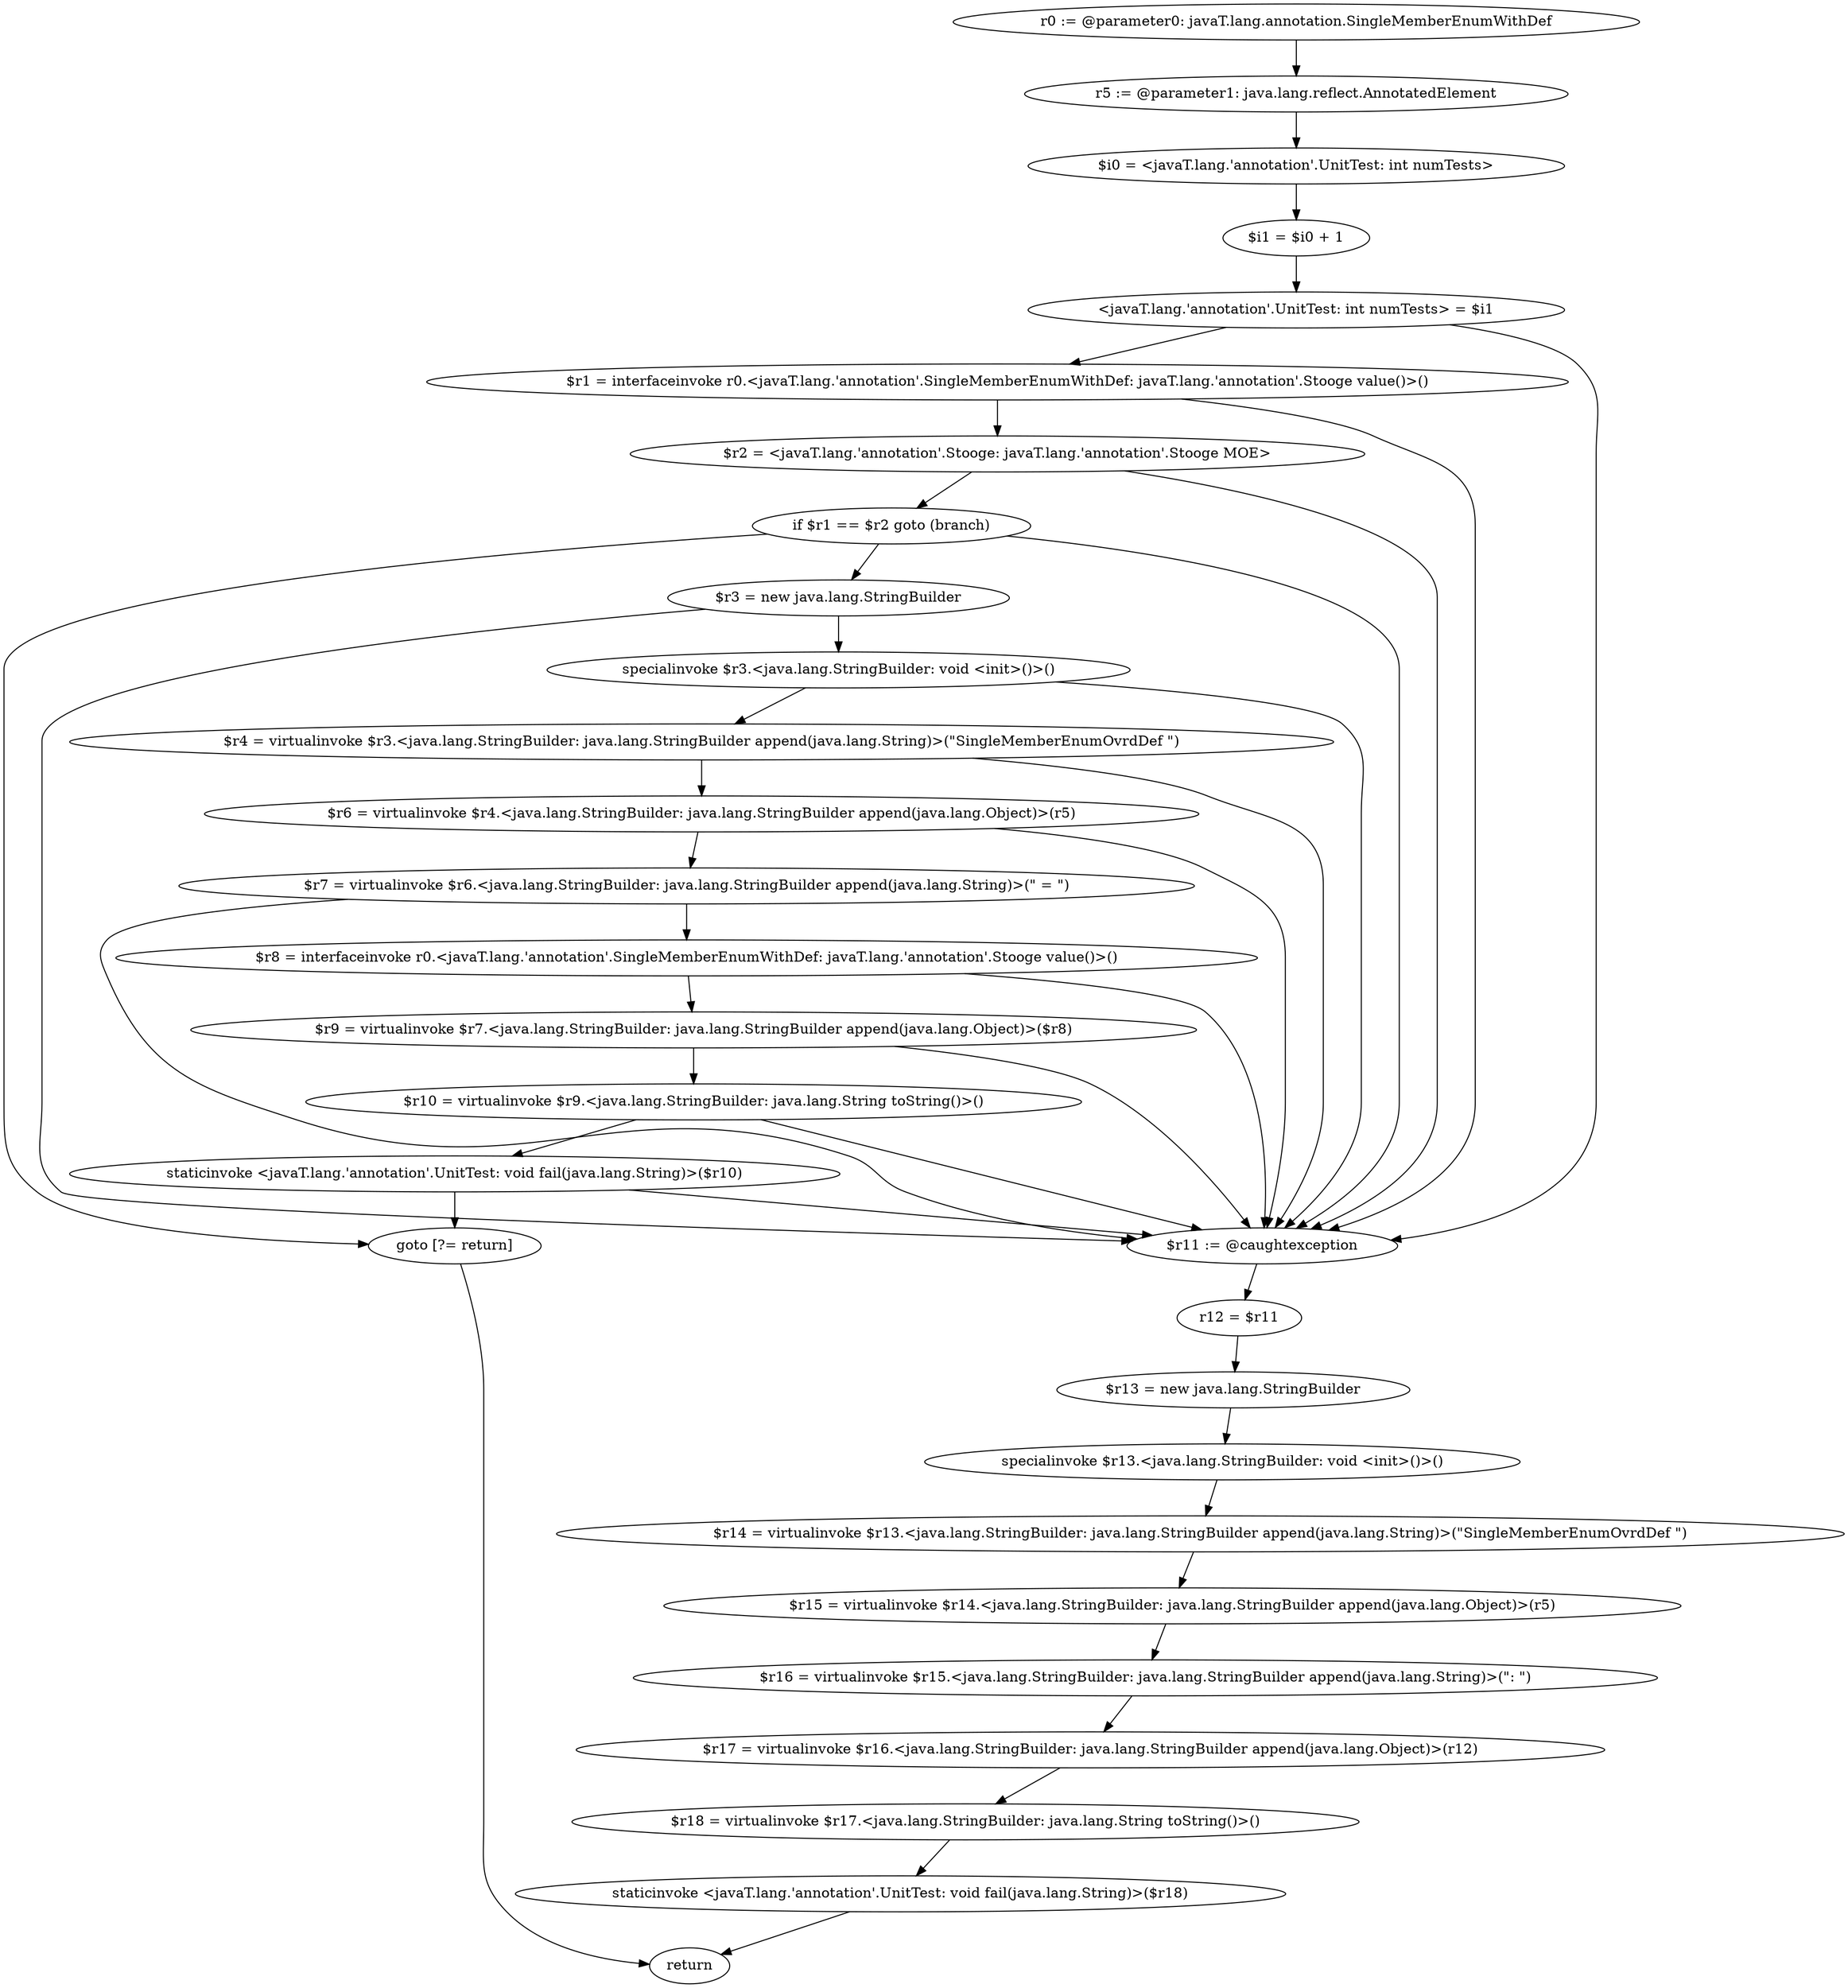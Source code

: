 digraph "unitGraph" {
    "r0 := @parameter0: javaT.lang.annotation.SingleMemberEnumWithDef"
    "r5 := @parameter1: java.lang.reflect.AnnotatedElement"
    "$i0 = <javaT.lang.'annotation'.UnitTest: int numTests>"
    "$i1 = $i0 + 1"
    "<javaT.lang.'annotation'.UnitTest: int numTests> = $i1"
    "$r1 = interfaceinvoke r0.<javaT.lang.'annotation'.SingleMemberEnumWithDef: javaT.lang.'annotation'.Stooge value()>()"
    "$r2 = <javaT.lang.'annotation'.Stooge: javaT.lang.'annotation'.Stooge MOE>"
    "if $r1 == $r2 goto (branch)"
    "$r3 = new java.lang.StringBuilder"
    "specialinvoke $r3.<java.lang.StringBuilder: void <init>()>()"
    "$r4 = virtualinvoke $r3.<java.lang.StringBuilder: java.lang.StringBuilder append(java.lang.String)>(\"SingleMemberEnumOvrdDef \")"
    "$r6 = virtualinvoke $r4.<java.lang.StringBuilder: java.lang.StringBuilder append(java.lang.Object)>(r5)"
    "$r7 = virtualinvoke $r6.<java.lang.StringBuilder: java.lang.StringBuilder append(java.lang.String)>(\" = \")"
    "$r8 = interfaceinvoke r0.<javaT.lang.'annotation'.SingleMemberEnumWithDef: javaT.lang.'annotation'.Stooge value()>()"
    "$r9 = virtualinvoke $r7.<java.lang.StringBuilder: java.lang.StringBuilder append(java.lang.Object)>($r8)"
    "$r10 = virtualinvoke $r9.<java.lang.StringBuilder: java.lang.String toString()>()"
    "staticinvoke <javaT.lang.'annotation'.UnitTest: void fail(java.lang.String)>($r10)"
    "goto [?= return]"
    "$r11 := @caughtexception"
    "r12 = $r11"
    "$r13 = new java.lang.StringBuilder"
    "specialinvoke $r13.<java.lang.StringBuilder: void <init>()>()"
    "$r14 = virtualinvoke $r13.<java.lang.StringBuilder: java.lang.StringBuilder append(java.lang.String)>(\"SingleMemberEnumOvrdDef \")"
    "$r15 = virtualinvoke $r14.<java.lang.StringBuilder: java.lang.StringBuilder append(java.lang.Object)>(r5)"
    "$r16 = virtualinvoke $r15.<java.lang.StringBuilder: java.lang.StringBuilder append(java.lang.String)>(\": \")"
    "$r17 = virtualinvoke $r16.<java.lang.StringBuilder: java.lang.StringBuilder append(java.lang.Object)>(r12)"
    "$r18 = virtualinvoke $r17.<java.lang.StringBuilder: java.lang.String toString()>()"
    "staticinvoke <javaT.lang.'annotation'.UnitTest: void fail(java.lang.String)>($r18)"
    "return"
    "r0 := @parameter0: javaT.lang.annotation.SingleMemberEnumWithDef"->"r5 := @parameter1: java.lang.reflect.AnnotatedElement";
    "r5 := @parameter1: java.lang.reflect.AnnotatedElement"->"$i0 = <javaT.lang.'annotation'.UnitTest: int numTests>";
    "$i0 = <javaT.lang.'annotation'.UnitTest: int numTests>"->"$i1 = $i0 + 1";
    "$i1 = $i0 + 1"->"<javaT.lang.'annotation'.UnitTest: int numTests> = $i1";
    "<javaT.lang.'annotation'.UnitTest: int numTests> = $i1"->"$r1 = interfaceinvoke r0.<javaT.lang.'annotation'.SingleMemberEnumWithDef: javaT.lang.'annotation'.Stooge value()>()";
    "<javaT.lang.'annotation'.UnitTest: int numTests> = $i1"->"$r11 := @caughtexception";
    "$r1 = interfaceinvoke r0.<javaT.lang.'annotation'.SingleMemberEnumWithDef: javaT.lang.'annotation'.Stooge value()>()"->"$r2 = <javaT.lang.'annotation'.Stooge: javaT.lang.'annotation'.Stooge MOE>";
    "$r1 = interfaceinvoke r0.<javaT.lang.'annotation'.SingleMemberEnumWithDef: javaT.lang.'annotation'.Stooge value()>()"->"$r11 := @caughtexception";
    "$r2 = <javaT.lang.'annotation'.Stooge: javaT.lang.'annotation'.Stooge MOE>"->"if $r1 == $r2 goto (branch)";
    "$r2 = <javaT.lang.'annotation'.Stooge: javaT.lang.'annotation'.Stooge MOE>"->"$r11 := @caughtexception";
    "if $r1 == $r2 goto (branch)"->"$r3 = new java.lang.StringBuilder";
    "if $r1 == $r2 goto (branch)"->"goto [?= return]";
    "if $r1 == $r2 goto (branch)"->"$r11 := @caughtexception";
    "$r3 = new java.lang.StringBuilder"->"specialinvoke $r3.<java.lang.StringBuilder: void <init>()>()";
    "$r3 = new java.lang.StringBuilder"->"$r11 := @caughtexception";
    "specialinvoke $r3.<java.lang.StringBuilder: void <init>()>()"->"$r4 = virtualinvoke $r3.<java.lang.StringBuilder: java.lang.StringBuilder append(java.lang.String)>(\"SingleMemberEnumOvrdDef \")";
    "specialinvoke $r3.<java.lang.StringBuilder: void <init>()>()"->"$r11 := @caughtexception";
    "$r4 = virtualinvoke $r3.<java.lang.StringBuilder: java.lang.StringBuilder append(java.lang.String)>(\"SingleMemberEnumOvrdDef \")"->"$r6 = virtualinvoke $r4.<java.lang.StringBuilder: java.lang.StringBuilder append(java.lang.Object)>(r5)";
    "$r4 = virtualinvoke $r3.<java.lang.StringBuilder: java.lang.StringBuilder append(java.lang.String)>(\"SingleMemberEnumOvrdDef \")"->"$r11 := @caughtexception";
    "$r6 = virtualinvoke $r4.<java.lang.StringBuilder: java.lang.StringBuilder append(java.lang.Object)>(r5)"->"$r7 = virtualinvoke $r6.<java.lang.StringBuilder: java.lang.StringBuilder append(java.lang.String)>(\" = \")";
    "$r6 = virtualinvoke $r4.<java.lang.StringBuilder: java.lang.StringBuilder append(java.lang.Object)>(r5)"->"$r11 := @caughtexception";
    "$r7 = virtualinvoke $r6.<java.lang.StringBuilder: java.lang.StringBuilder append(java.lang.String)>(\" = \")"->"$r8 = interfaceinvoke r0.<javaT.lang.'annotation'.SingleMemberEnumWithDef: javaT.lang.'annotation'.Stooge value()>()";
    "$r7 = virtualinvoke $r6.<java.lang.StringBuilder: java.lang.StringBuilder append(java.lang.String)>(\" = \")"->"$r11 := @caughtexception";
    "$r8 = interfaceinvoke r0.<javaT.lang.'annotation'.SingleMemberEnumWithDef: javaT.lang.'annotation'.Stooge value()>()"->"$r9 = virtualinvoke $r7.<java.lang.StringBuilder: java.lang.StringBuilder append(java.lang.Object)>($r8)";
    "$r8 = interfaceinvoke r0.<javaT.lang.'annotation'.SingleMemberEnumWithDef: javaT.lang.'annotation'.Stooge value()>()"->"$r11 := @caughtexception";
    "$r9 = virtualinvoke $r7.<java.lang.StringBuilder: java.lang.StringBuilder append(java.lang.Object)>($r8)"->"$r10 = virtualinvoke $r9.<java.lang.StringBuilder: java.lang.String toString()>()";
    "$r9 = virtualinvoke $r7.<java.lang.StringBuilder: java.lang.StringBuilder append(java.lang.Object)>($r8)"->"$r11 := @caughtexception";
    "$r10 = virtualinvoke $r9.<java.lang.StringBuilder: java.lang.String toString()>()"->"staticinvoke <javaT.lang.'annotation'.UnitTest: void fail(java.lang.String)>($r10)";
    "$r10 = virtualinvoke $r9.<java.lang.StringBuilder: java.lang.String toString()>()"->"$r11 := @caughtexception";
    "staticinvoke <javaT.lang.'annotation'.UnitTest: void fail(java.lang.String)>($r10)"->"goto [?= return]";
    "staticinvoke <javaT.lang.'annotation'.UnitTest: void fail(java.lang.String)>($r10)"->"$r11 := @caughtexception";
    "goto [?= return]"->"return";
    "$r11 := @caughtexception"->"r12 = $r11";
    "r12 = $r11"->"$r13 = new java.lang.StringBuilder";
    "$r13 = new java.lang.StringBuilder"->"specialinvoke $r13.<java.lang.StringBuilder: void <init>()>()";
    "specialinvoke $r13.<java.lang.StringBuilder: void <init>()>()"->"$r14 = virtualinvoke $r13.<java.lang.StringBuilder: java.lang.StringBuilder append(java.lang.String)>(\"SingleMemberEnumOvrdDef \")";
    "$r14 = virtualinvoke $r13.<java.lang.StringBuilder: java.lang.StringBuilder append(java.lang.String)>(\"SingleMemberEnumOvrdDef \")"->"$r15 = virtualinvoke $r14.<java.lang.StringBuilder: java.lang.StringBuilder append(java.lang.Object)>(r5)";
    "$r15 = virtualinvoke $r14.<java.lang.StringBuilder: java.lang.StringBuilder append(java.lang.Object)>(r5)"->"$r16 = virtualinvoke $r15.<java.lang.StringBuilder: java.lang.StringBuilder append(java.lang.String)>(\": \")";
    "$r16 = virtualinvoke $r15.<java.lang.StringBuilder: java.lang.StringBuilder append(java.lang.String)>(\": \")"->"$r17 = virtualinvoke $r16.<java.lang.StringBuilder: java.lang.StringBuilder append(java.lang.Object)>(r12)";
    "$r17 = virtualinvoke $r16.<java.lang.StringBuilder: java.lang.StringBuilder append(java.lang.Object)>(r12)"->"$r18 = virtualinvoke $r17.<java.lang.StringBuilder: java.lang.String toString()>()";
    "$r18 = virtualinvoke $r17.<java.lang.StringBuilder: java.lang.String toString()>()"->"staticinvoke <javaT.lang.'annotation'.UnitTest: void fail(java.lang.String)>($r18)";
    "staticinvoke <javaT.lang.'annotation'.UnitTest: void fail(java.lang.String)>($r18)"->"return";
}
